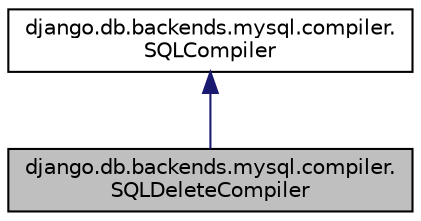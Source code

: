 digraph "django.db.backends.mysql.compiler.SQLDeleteCompiler"
{
 // LATEX_PDF_SIZE
  edge [fontname="Helvetica",fontsize="10",labelfontname="Helvetica",labelfontsize="10"];
  node [fontname="Helvetica",fontsize="10",shape=record];
  Node1 [label="django.db.backends.mysql.compiler.\lSQLDeleteCompiler",height=0.2,width=0.4,color="black", fillcolor="grey75", style="filled", fontcolor="black",tooltip=" "];
  Node2 -> Node1 [dir="back",color="midnightblue",fontsize="10",style="solid",fontname="Helvetica"];
  Node2 [label="django.db.backends.mysql.compiler.\lSQLCompiler",height=0.2,width=0.4,color="black", fillcolor="white", style="filled",URL="$dc/dbf/classdjango_1_1db_1_1backends_1_1mysql_1_1compiler_1_1_s_q_l_compiler.html",tooltip=" "];
}
